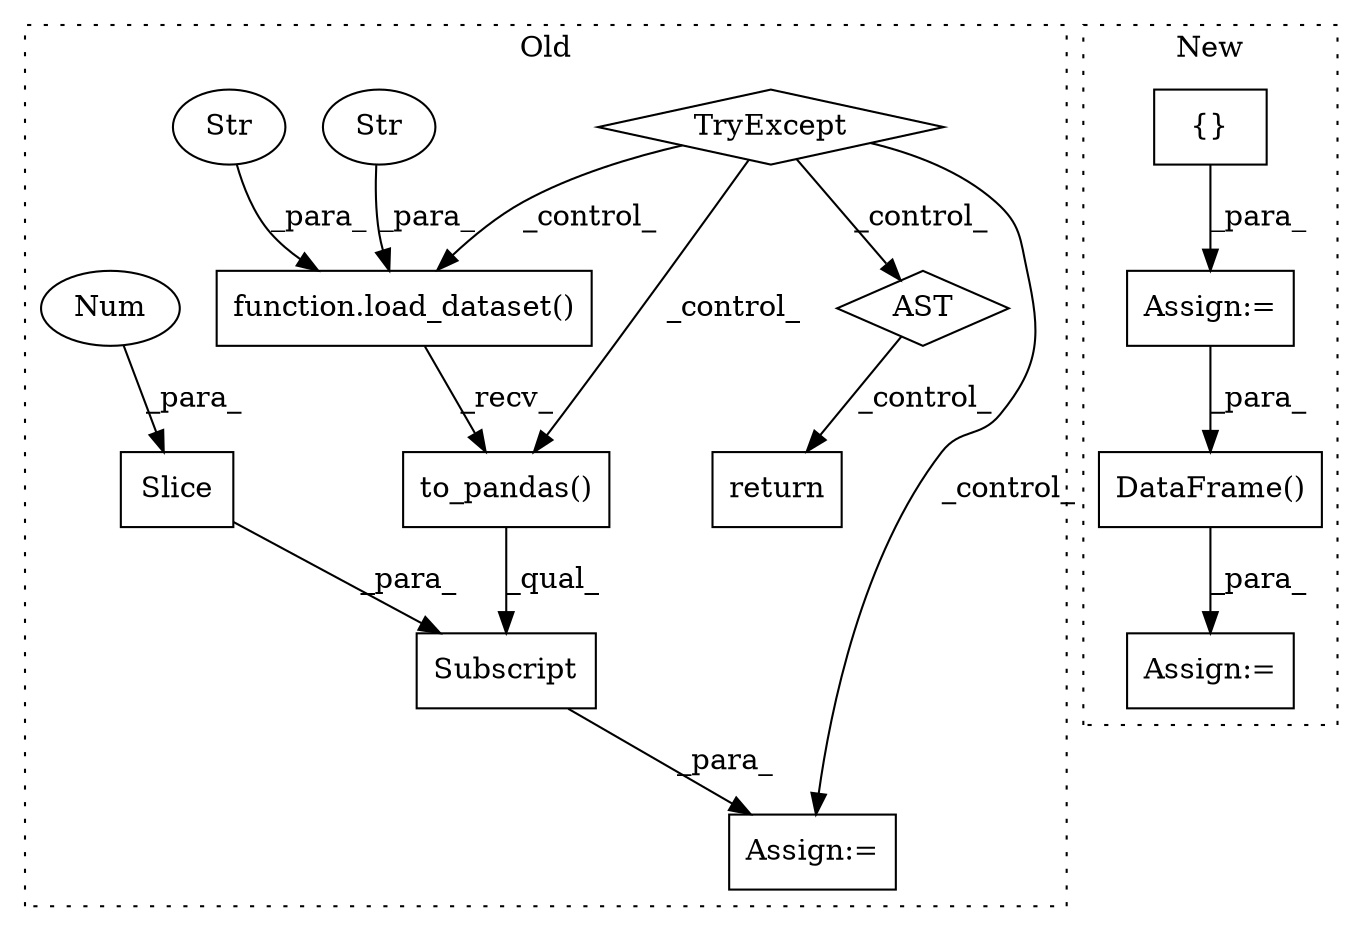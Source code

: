 digraph G {
subgraph cluster0 {
1 [label="TryExcept" a="71" s="1221" l="13" shape="diamond"];
3 [label="AST" a="2" s="1432,0" l="7,0" shape="diamond"];
5 [label="Assign:=" a="68" s="1247" l="3" shape="box"];
7 [label="return" a="93" s="1484" l="6" shape="box"];
8 [label="function.load_dataset()" a="75" s="1264,1291" l="13,16" shape="box"];
9 [label="Str" a="66" s="1277" l="6" shape="ellipse"];
10 [label="Subscript" a="63" s="1250,0" l="89,0" shape="box"];
11 [label="Slice" a="80" s="1325" l="3" shape="box"];
13 [label="to_pandas()" a="75" s="1264" l="55" shape="box"];
14 [label="Num" a="76" s="1327" l="1" shape="ellipse"];
15 [label="Str" a="66" s="1285" l="6" shape="ellipse"];
label = "Old";
style="dotted";
}
subgraph cluster1 {
2 [label="{}" a="95" s="1200,2283" l="10,7" shape="box"];
4 [label="Assign:=" a="68" s="1197" l="3" shape="box"];
6 [label="Assign:=" a="68" s="2308" l="3" shape="box"];
12 [label="DataFrame()" a="75" s="2311,2334" l="13,1" shape="box"];
label = "New";
style="dotted";
}
1 -> 5 [label="_control_"];
1 -> 3 [label="_control_"];
1 -> 8 [label="_control_"];
1 -> 13 [label="_control_"];
2 -> 4 [label="_para_"];
3 -> 7 [label="_control_"];
4 -> 12 [label="_para_"];
8 -> 13 [label="_recv_"];
9 -> 8 [label="_para_"];
10 -> 5 [label="_para_"];
11 -> 10 [label="_para_"];
12 -> 6 [label="_para_"];
13 -> 10 [label="_qual_"];
14 -> 11 [label="_para_"];
15 -> 8 [label="_para_"];
}